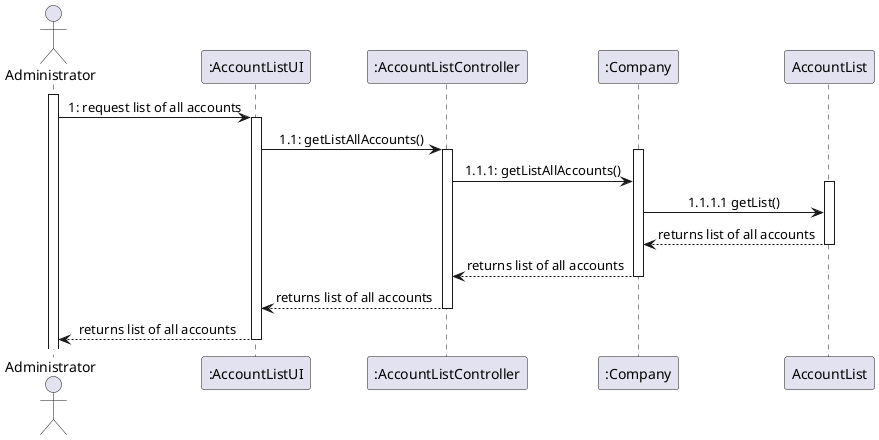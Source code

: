 @startuml

skinparam sequenceMessageAlign center
actor "Administrator"
participant ":AccountListUI" as ui
participant ":AccountListController" as cal
participant ":Company" as ca
participant AccountList as ac

activate "Administrator"
"Administrator" -> ui: 1: request list of all accounts
activate ui
ui -> cal: 1.1: getListAllAccounts()
activate cal
activate ca
cal -> ca: 1.1.1: getListAllAccounts()
activate ac
ca -> ac: 1.1.1.1 getList()
ac --> ca :returns list of all accounts
deactivate ac
ca --> cal :returns list of all accounts
deactivate ca
cal --> ui :returns list of all accounts
deactivate cal
ui --> "Administrator": returns list of all accounts
deactivate ui
@enduml